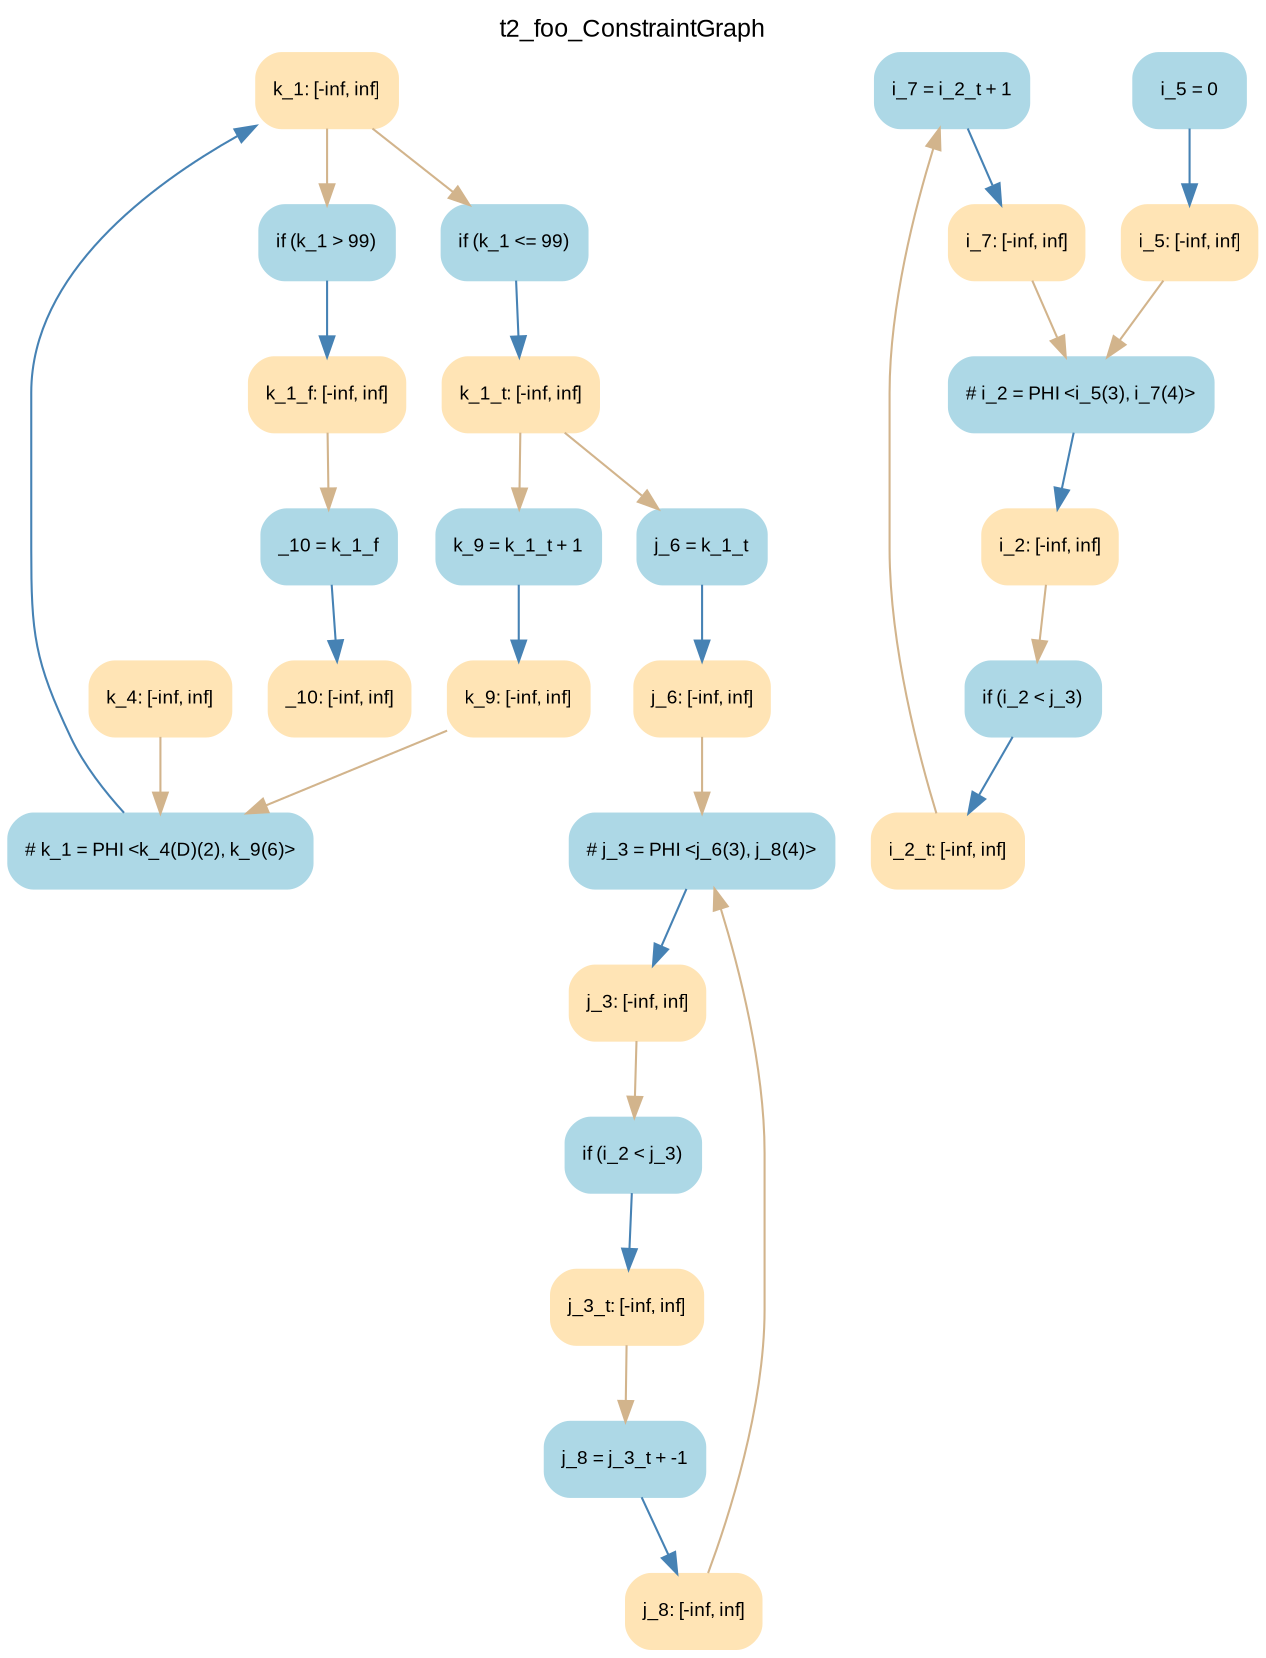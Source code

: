 digraph t2_foo_ConstraintGraph { 
	label=t2_foo_ConstraintGraph
	center=true
	labelloc=top
	fontname=Arial
	fontsize=12
	edge[fontname=Arial, fontsize=10]
	node[fontname=Arial, fontsize=9]

		Node_0 -> Node_1 [color=steelblue]
		Node_2 -> Node_3 [color=steelblue]
		Node_4 -> Node_5 [color=steelblue]
		Node_6 -> Node_7 [color=steelblue]
		Node_8 -> Node_9 [color=steelblue]
		Node_10 -> Node_11 [color=steelblue]
		Node_12 -> Node_13 [color=steelblue]
		Node_14 -> Node_15 [color=steelblue]
		Node_16 -> Node_17 [color=steelblue]
		Node_18 -> Node_19 [color=steelblue]
		Node_20 -> Node_21 [color=steelblue]
		Node_22 -> Node_23 [color=steelblue]
		Node_24 -> Node_25 [color=steelblue]
		Node_15 -> Node_20 [color=tan]
		Node_21 -> Node_2 [color=tan]
		Node_21 -> Node_12 [color=tan]
		Node_11 -> Node_16 [color=tan]
		Node_9 -> Node_4 [color=tan]
		Node_17 -> Node_6 [color=tan]
		Node_26 -> Node_20 [color=tan]
		Node_5 -> Node_22 [color=tan]
		Node_23 -> Node_8 [color=tan]
		Node_19 -> Node_10 [color=tan]
		Node_13 -> Node_0 [color=tan]
		Node_25 -> Node_8 [color=tan]
		Node_7 -> Node_10 [color=tan]
		Node_3 -> Node_14 [color=tan]
		Node_3 -> Node_24 [color=tan]

	Node_0 [fillcolor=lightblue, color=lightblue, shape=Mrecord, style=filled, label="{ _10 = k_1_f }"]
	Node_2 [fillcolor=lightblue, color=lightblue, shape=Mrecord, style=filled, label="{ if (k_1 \<= 99) }"]
	Node_4 [fillcolor=lightblue, color=lightblue, shape=Mrecord, style=filled, label="{ if (i_2 \< j_3) }"]
	Node_6 [fillcolor=lightblue, color=lightblue, shape=Mrecord, style=filled, label="{ i_7 = i_2_t + 1 }"]
	Node_8 [fillcolor=lightblue, color=lightblue, shape=Mrecord, style=filled, label="{ # j_3 = PHI \<j_6(3), j_8(4)\> }"]
	Node_10 [fillcolor=lightblue, color=lightblue, shape=Mrecord, style=filled, label="{ # i_2 = PHI \<i_5(3), i_7(4)\> }"]
	Node_12 [fillcolor=lightblue, color=lightblue, shape=Mrecord, style=filled, label="{ if (k_1 \> 99) }"]
	Node_14 [fillcolor=lightblue, color=lightblue, shape=Mrecord, style=filled, label="{ k_9 = k_1_t + 1 }"]
	Node_16 [fillcolor=lightblue, color=lightblue, shape=Mrecord, style=filled, label="{ if (i_2 \< j_3) }"]
	Node_18 [fillcolor=lightblue, color=lightblue, shape=Mrecord, style=filled, label="{ i_5 = 0 }"]
	Node_20 [fillcolor=lightblue, color=lightblue, shape=Mrecord, style=filled, label="{ # k_1 = PHI \<k_4(D)(2), k_9(6)\> }"]
	Node_22 [fillcolor=lightblue, color=lightblue, shape=Mrecord, style=filled, label="{ j_8 = j_3_t + -1 }"]
	Node_24 [fillcolor=lightblue, color=lightblue, shape=Mrecord, style=filled, label="{ j_6 = k_1_t }"]
	Node_15 [fillcolor=moccasin, color=moccasin, shape=Mrecord, style=filled, label="{ k_9: \[-inf, inf\] }"]
	Node_21 [fillcolor=moccasin, color=moccasin, shape=Mrecord, style=filled, label="{ k_1: \[-inf, inf\] }"]
	Node_11 [fillcolor=moccasin, color=moccasin, shape=Mrecord, style=filled, label="{ i_2: \[-inf, inf\] }"]
	Node_9 [fillcolor=moccasin, color=moccasin, shape=Mrecord, style=filled, label="{ j_3: \[-inf, inf\] }"]
	Node_17 [fillcolor=moccasin, color=moccasin, shape=Mrecord, style=filled, label="{ i_2_t: \[-inf, inf\] }"]
	Node_26 [fillcolor=moccasin, color=moccasin, shape=Mrecord, style=filled, label="{ k_4: \[-inf, inf\] }"]
	Node_1 [fillcolor=moccasin, color=moccasin, shape=Mrecord, style=filled, label="{ _10: \[-inf, inf\] }"]
	Node_5 [fillcolor=moccasin, color=moccasin, shape=Mrecord, style=filled, label="{ j_3_t: \[-inf, inf\] }"]
	Node_23 [fillcolor=moccasin, color=moccasin, shape=Mrecord, style=filled, label="{ j_8: \[-inf, inf\] }"]
	Node_19 [fillcolor=moccasin, color=moccasin, shape=Mrecord, style=filled, label="{ i_5: \[-inf, inf\] }"]
	Node_13 [fillcolor=moccasin, color=moccasin, shape=Mrecord, style=filled, label="{ k_1_f: \[-inf, inf\] }"]
	Node_25 [fillcolor=moccasin, color=moccasin, shape=Mrecord, style=filled, label="{ j_6: \[-inf, inf\] }"]
	Node_7 [fillcolor=moccasin, color=moccasin, shape=Mrecord, style=filled, label="{ i_7: \[-inf, inf\] }"]
	Node_3 [fillcolor=moccasin, color=moccasin, shape=Mrecord, style=filled, label="{ k_1_t: \[-inf, inf\] }"]
}

